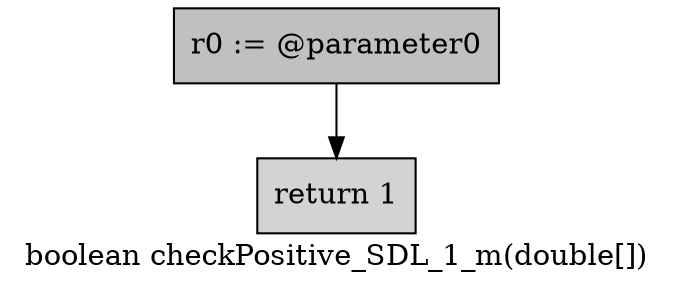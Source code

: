 digraph "boolean checkPositive_SDL_1_m(double[])" {
    label="boolean checkPositive_SDL_1_m(double[])";
    node [shape=box];
    "0" [style=filled,fillcolor=gray,label="r0 := @parameter0",];
    "1" [style=filled,fillcolor=lightgray,label="return 1",];
    "0"->"1";
}
